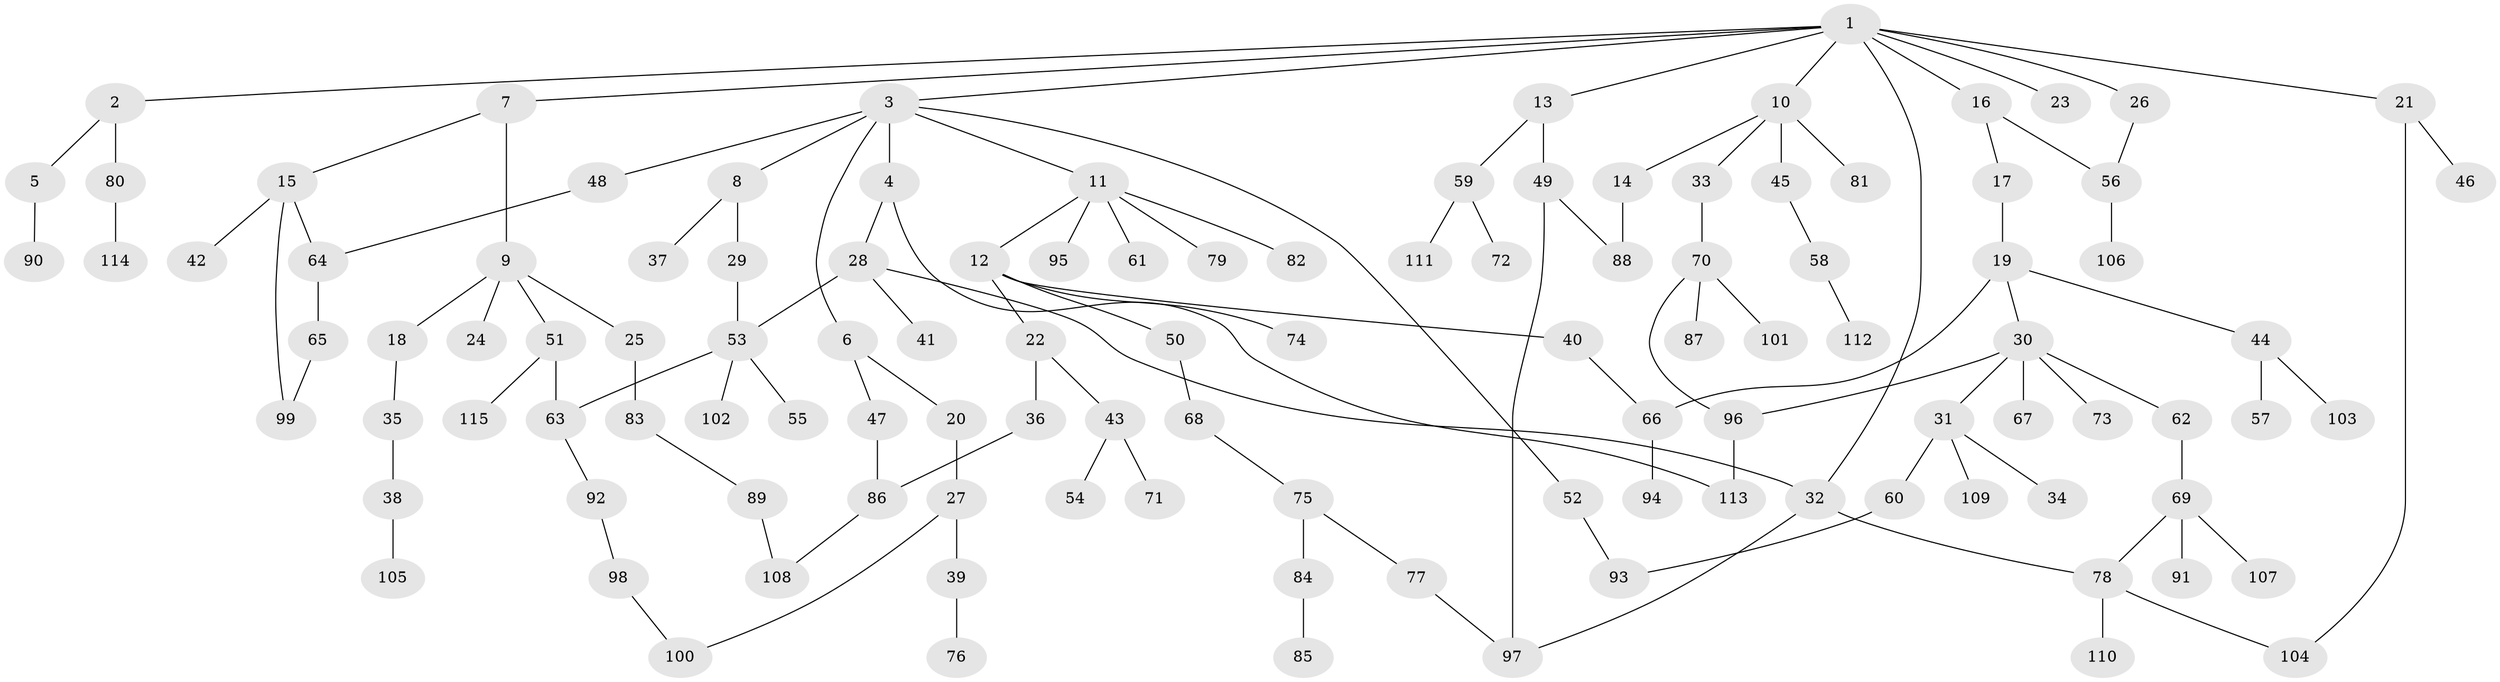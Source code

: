 // coarse degree distribution, {9: 0.012987012987012988, 3: 0.14285714285714285, 7: 0.025974025974025976, 5: 0.05194805194805195, 1: 0.36363636363636365, 6: 0.012987012987012988, 2: 0.2857142857142857, 4: 0.1038961038961039}
// Generated by graph-tools (version 1.1) at 2025/51/02/27/25 19:51:36]
// undirected, 115 vertices, 132 edges
graph export_dot {
graph [start="1"]
  node [color=gray90,style=filled];
  1;
  2;
  3;
  4;
  5;
  6;
  7;
  8;
  9;
  10;
  11;
  12;
  13;
  14;
  15;
  16;
  17;
  18;
  19;
  20;
  21;
  22;
  23;
  24;
  25;
  26;
  27;
  28;
  29;
  30;
  31;
  32;
  33;
  34;
  35;
  36;
  37;
  38;
  39;
  40;
  41;
  42;
  43;
  44;
  45;
  46;
  47;
  48;
  49;
  50;
  51;
  52;
  53;
  54;
  55;
  56;
  57;
  58;
  59;
  60;
  61;
  62;
  63;
  64;
  65;
  66;
  67;
  68;
  69;
  70;
  71;
  72;
  73;
  74;
  75;
  76;
  77;
  78;
  79;
  80;
  81;
  82;
  83;
  84;
  85;
  86;
  87;
  88;
  89;
  90;
  91;
  92;
  93;
  94;
  95;
  96;
  97;
  98;
  99;
  100;
  101;
  102;
  103;
  104;
  105;
  106;
  107;
  108;
  109;
  110;
  111;
  112;
  113;
  114;
  115;
  1 -- 2;
  1 -- 3;
  1 -- 7;
  1 -- 10;
  1 -- 13;
  1 -- 16;
  1 -- 21;
  1 -- 23;
  1 -- 26;
  1 -- 32;
  2 -- 5;
  2 -- 80;
  3 -- 4;
  3 -- 6;
  3 -- 8;
  3 -- 11;
  3 -- 48;
  3 -- 52;
  4 -- 28;
  4 -- 113;
  5 -- 90;
  6 -- 20;
  6 -- 47;
  7 -- 9;
  7 -- 15;
  8 -- 29;
  8 -- 37;
  9 -- 18;
  9 -- 24;
  9 -- 25;
  9 -- 51;
  10 -- 14;
  10 -- 33;
  10 -- 45;
  10 -- 81;
  11 -- 12;
  11 -- 61;
  11 -- 79;
  11 -- 82;
  11 -- 95;
  12 -- 22;
  12 -- 40;
  12 -- 50;
  12 -- 74;
  13 -- 49;
  13 -- 59;
  14 -- 88;
  15 -- 42;
  15 -- 99;
  15 -- 64;
  16 -- 17;
  16 -- 56;
  17 -- 19;
  18 -- 35;
  19 -- 30;
  19 -- 44;
  19 -- 66;
  20 -- 27;
  21 -- 46;
  21 -- 104;
  22 -- 36;
  22 -- 43;
  25 -- 83;
  26 -- 56;
  27 -- 39;
  27 -- 100;
  28 -- 41;
  28 -- 53;
  28 -- 32;
  29 -- 53;
  30 -- 31;
  30 -- 62;
  30 -- 67;
  30 -- 73;
  30 -- 96;
  31 -- 34;
  31 -- 60;
  31 -- 109;
  32 -- 78;
  32 -- 97;
  33 -- 70;
  35 -- 38;
  36 -- 86;
  38 -- 105;
  39 -- 76;
  40 -- 66;
  43 -- 54;
  43 -- 71;
  44 -- 57;
  44 -- 103;
  45 -- 58;
  47 -- 86;
  48 -- 64;
  49 -- 97;
  49 -- 88;
  50 -- 68;
  51 -- 115;
  51 -- 63;
  52 -- 93;
  53 -- 55;
  53 -- 63;
  53 -- 102;
  56 -- 106;
  58 -- 112;
  59 -- 72;
  59 -- 111;
  60 -- 93;
  62 -- 69;
  63 -- 92;
  64 -- 65;
  65 -- 99;
  66 -- 94;
  68 -- 75;
  69 -- 91;
  69 -- 107;
  69 -- 78;
  70 -- 87;
  70 -- 101;
  70 -- 96;
  75 -- 77;
  75 -- 84;
  77 -- 97;
  78 -- 110;
  78 -- 104;
  80 -- 114;
  83 -- 89;
  84 -- 85;
  86 -- 108;
  89 -- 108;
  92 -- 98;
  96 -- 113;
  98 -- 100;
}
